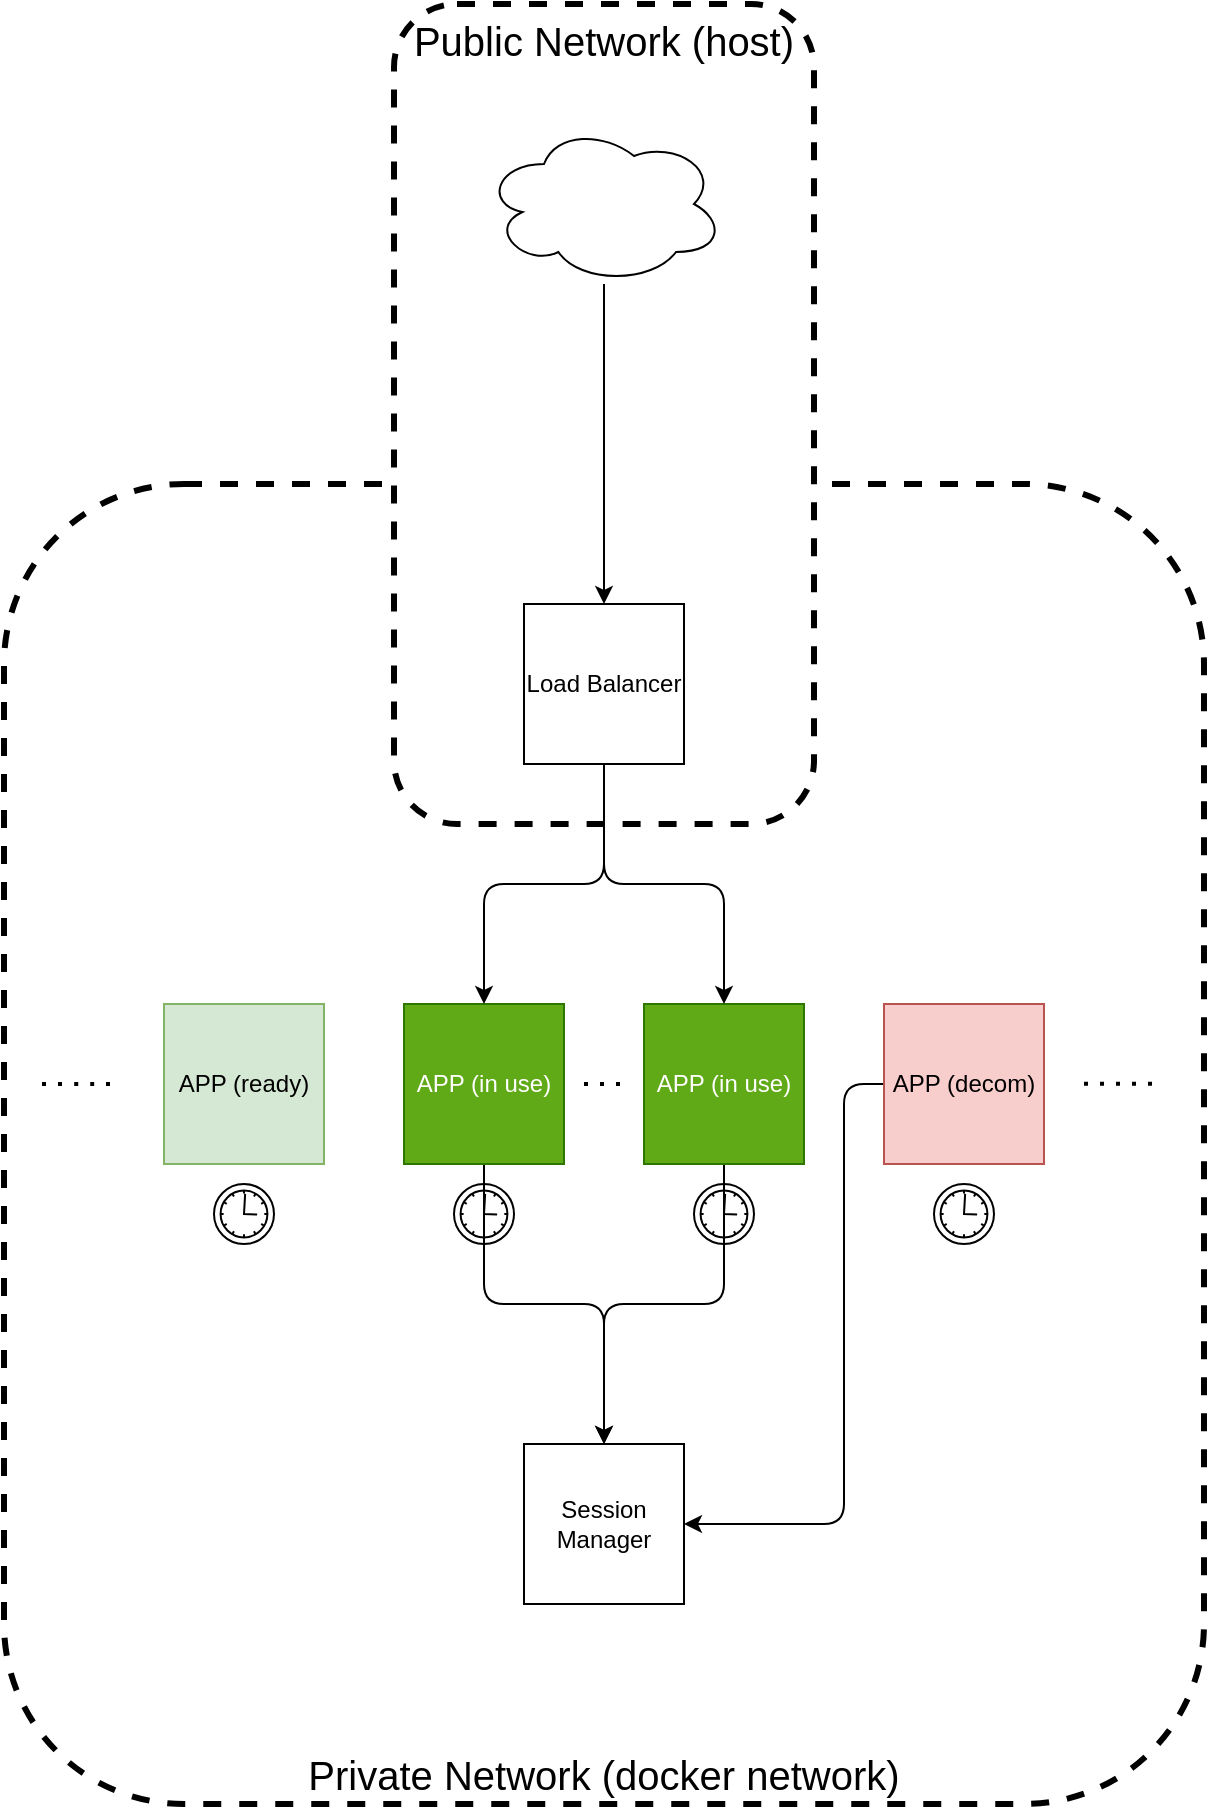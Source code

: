 <mxfile version="14.5.1" type="device"><diagram id="zVY0fz2RJDPYVW82ctbJ" name="Page-1"><mxGraphModel dx="2272" dy="826" grid="1" gridSize="10" guides="1" tooltips="1" connect="1" arrows="1" fold="1" page="1" pageScale="1" pageWidth="850" pageHeight="1100" math="0" shadow="0"><root><mxCell id="0"/><mxCell id="1" parent="0"/><mxCell id="NYN0_TqmlVX_RKUfnRcA-24" value="Private Network (docker network)" style="rounded=1;whiteSpace=wrap;html=1;verticalAlign=bottom;fontSize=20;dashed=1;strokeWidth=3;" parent="1" vertex="1"><mxGeometry y="260" width="600" height="660" as="geometry"/></mxCell><mxCell id="NYN0_TqmlVX_RKUfnRcA-26" value="Public Network (host)" style="rounded=1;whiteSpace=wrap;html=1;fontSize=20;dashed=1;strokeWidth=3;verticalAlign=top;" parent="1" vertex="1"><mxGeometry x="195" y="20" width="210" height="410" as="geometry"/></mxCell><mxCell id="NYN0_TqmlVX_RKUfnRcA-3" value="" style="shape=mxgraph.bpmn.shape;html=1;verticalLabelPosition=bottom;labelBackgroundColor=#ffffff;verticalAlign=top;align=center;perimeter=ellipsePerimeter;outlineConnect=0;outline=eventInt;symbol=timer;" parent="1" vertex="1"><mxGeometry x="105" y="610" width="30" height="30" as="geometry"/></mxCell><mxCell id="NYN0_TqmlVX_RKUfnRcA-4" value="APP (ready)" style="rounded=0;whiteSpace=wrap;html=1;fillColor=#d5e8d4;strokeColor=#82b366;" parent="1" vertex="1"><mxGeometry x="80" y="520" width="80" height="80" as="geometry"/></mxCell><mxCell id="NYN0_TqmlVX_RKUfnRcA-12" value="" style="shape=mxgraph.bpmn.shape;html=1;verticalLabelPosition=bottom;labelBackgroundColor=#ffffff;verticalAlign=top;align=center;perimeter=ellipsePerimeter;outlineConnect=0;outline=eventInt;symbol=timer;" parent="1" vertex="1"><mxGeometry x="225" y="610" width="30" height="30" as="geometry"/></mxCell><mxCell id="NYN0_TqmlVX_RKUfnRcA-32" style="edgeStyle=orthogonalEdgeStyle;rounded=1;orthogonalLoop=1;jettySize=auto;html=1;entryX=0.5;entryY=0;entryDx=0;entryDy=0;fontSize=20;" parent="1" source="NYN0_TqmlVX_RKUfnRcA-13" target="NYN0_TqmlVX_RKUfnRcA-28" edge="1"><mxGeometry relative="1" as="geometry"/></mxCell><mxCell id="NYN0_TqmlVX_RKUfnRcA-13" value="APP (in use)" style="rounded=0;whiteSpace=wrap;html=1;fillColor=#60a917;strokeColor=#2D7600;fontColor=#ffffff;" parent="1" vertex="1"><mxGeometry x="200" y="520" width="80" height="80" as="geometry"/></mxCell><mxCell id="NYN0_TqmlVX_RKUfnRcA-14" value="" style="shape=mxgraph.bpmn.shape;html=1;verticalLabelPosition=bottom;labelBackgroundColor=#ffffff;verticalAlign=top;align=center;perimeter=ellipsePerimeter;outlineConnect=0;outline=eventInt;symbol=timer;" parent="1" vertex="1"><mxGeometry x="345" y="610" width="30" height="30" as="geometry"/></mxCell><mxCell id="NYN0_TqmlVX_RKUfnRcA-33" style="edgeStyle=orthogonalEdgeStyle;rounded=1;orthogonalLoop=1;jettySize=auto;html=1;entryX=0.5;entryY=0;entryDx=0;entryDy=0;fontSize=20;" parent="1" source="NYN0_TqmlVX_RKUfnRcA-15" target="NYN0_TqmlVX_RKUfnRcA-28" edge="1"><mxGeometry relative="1" as="geometry"/></mxCell><mxCell id="NYN0_TqmlVX_RKUfnRcA-15" value="APP (in use)" style="rounded=0;whiteSpace=wrap;html=1;fillColor=#60a917;strokeColor=#2D7600;fontColor=#ffffff;" parent="1" vertex="1"><mxGeometry x="320" y="520" width="80" height="80" as="geometry"/></mxCell><mxCell id="NYN0_TqmlVX_RKUfnRcA-16" value="" style="shape=mxgraph.bpmn.shape;html=1;verticalLabelPosition=bottom;labelBackgroundColor=#ffffff;verticalAlign=top;align=center;perimeter=ellipsePerimeter;outlineConnect=0;outline=eventInt;symbol=timer;" parent="1" vertex="1"><mxGeometry x="465" y="610" width="30" height="30" as="geometry"/></mxCell><mxCell id="NYN0_TqmlVX_RKUfnRcA-34" style="edgeStyle=orthogonalEdgeStyle;rounded=1;orthogonalLoop=1;jettySize=auto;html=1;entryX=1;entryY=0.5;entryDx=0;entryDy=0;fontSize=20;" parent="1" source="NYN0_TqmlVX_RKUfnRcA-17" target="NYN0_TqmlVX_RKUfnRcA-28" edge="1"><mxGeometry relative="1" as="geometry"><Array as="points"><mxPoint x="420" y="560"/><mxPoint x="420" y="780"/></Array></mxGeometry></mxCell><mxCell id="NYN0_TqmlVX_RKUfnRcA-17" value="APP (decom)" style="rounded=0;whiteSpace=wrap;html=1;fillColor=#f8cecc;strokeColor=#b85450;" parent="1" vertex="1"><mxGeometry x="440" y="520" width="80" height="80" as="geometry"/></mxCell><mxCell id="NYN0_TqmlVX_RKUfnRcA-21" style="edgeStyle=orthogonalEdgeStyle;rounded=1;orthogonalLoop=1;jettySize=auto;html=1;entryX=0.5;entryY=0;entryDx=0;entryDy=0;" parent="1" source="NYN0_TqmlVX_RKUfnRcA-19" target="NYN0_TqmlVX_RKUfnRcA-13" edge="1"><mxGeometry relative="1" as="geometry"/></mxCell><mxCell id="NYN0_TqmlVX_RKUfnRcA-22" style="edgeStyle=orthogonalEdgeStyle;rounded=1;orthogonalLoop=1;jettySize=auto;html=1;" parent="1" source="NYN0_TqmlVX_RKUfnRcA-19" target="NYN0_TqmlVX_RKUfnRcA-15" edge="1"><mxGeometry relative="1" as="geometry"/></mxCell><mxCell id="NYN0_TqmlVX_RKUfnRcA-19" value="Load Balancer" style="rounded=0;whiteSpace=wrap;html=1;" parent="1" vertex="1"><mxGeometry x="260" y="320" width="80" height="80" as="geometry"/></mxCell><mxCell id="NYN0_TqmlVX_RKUfnRcA-27" style="edgeStyle=orthogonalEdgeStyle;rounded=1;orthogonalLoop=1;jettySize=auto;html=1;entryX=0.5;entryY=0;entryDx=0;entryDy=0;fontSize=20;" parent="1" source="NYN0_TqmlVX_RKUfnRcA-25" target="NYN0_TqmlVX_RKUfnRcA-19" edge="1"><mxGeometry relative="1" as="geometry"/></mxCell><mxCell id="NYN0_TqmlVX_RKUfnRcA-25" value="" style="ellipse;shape=cloud;whiteSpace=wrap;html=1;fontSize=20;" parent="1" vertex="1"><mxGeometry x="240" y="80" width="120" height="80" as="geometry"/></mxCell><mxCell id="NYN0_TqmlVX_RKUfnRcA-28" value="Session Manager" style="rounded=0;whiteSpace=wrap;html=1;" parent="1" vertex="1"><mxGeometry x="260" y="740" width="80" height="80" as="geometry"/></mxCell><mxCell id="NYN0_TqmlVX_RKUfnRcA-35" value="" style="endArrow=none;dashed=1;html=1;dashPattern=1 3;strokeWidth=2;fontSize=20;" parent="1" edge="1"><mxGeometry width="50" height="50" relative="1" as="geometry"><mxPoint x="19" y="560" as="sourcePoint"/><mxPoint x="59" y="560" as="targetPoint"/><Array as="points"><mxPoint x="40" y="560"/></Array></mxGeometry></mxCell><mxCell id="NYN0_TqmlVX_RKUfnRcA-36" value="" style="endArrow=none;dashed=1;html=1;dashPattern=1 3;strokeWidth=2;fontSize=20;" parent="1" edge="1"><mxGeometry width="50" height="50" relative="1" as="geometry"><mxPoint x="540" y="559.86" as="sourcePoint"/><mxPoint x="580" y="559.86" as="targetPoint"/></mxGeometry></mxCell><mxCell id="NYN0_TqmlVX_RKUfnRcA-37" value="" style="endArrow=none;dashed=1;html=1;dashPattern=1 3;strokeWidth=2;fontSize=20;" parent="1" edge="1"><mxGeometry width="50" height="50" relative="1" as="geometry"><mxPoint x="290" y="560" as="sourcePoint"/><mxPoint x="310" y="560" as="targetPoint"/></mxGeometry></mxCell></root></mxGraphModel></diagram></mxfile>